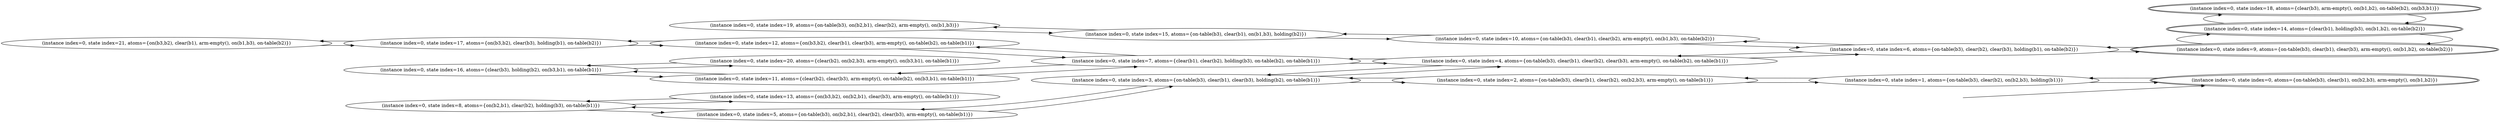 digraph {
rankdir="LR"
s21[label="(instance index=0, state index=21, atoms={on(b3,b2), clear(b1), arm-empty(), on(b1,b3), on-table(b2)})"]
s20[label="(instance index=0, state index=20, atoms={clear(b2), on(b2,b3), arm-empty(), on(b3,b1), on-table(b1)})"]
s13[label="(instance index=0, state index=13, atoms={on(b3,b2), on(b2,b1), clear(b3), arm-empty(), on-table(b1)})"]
s17[label="(instance index=0, state index=17, atoms={on(b3,b2), clear(b3), holding(b1), on-table(b2)})"]
s16[label="(instance index=0, state index=16, atoms={clear(b3), holding(b2), on(b3,b1), on-table(b1)})"]
s8[label="(instance index=0, state index=8, atoms={on(b2,b1), clear(b2), holding(b3), on-table(b1)})"]
s19[label="(instance index=0, state index=19, atoms={on-table(b3), on(b2,b1), clear(b2), arm-empty(), on(b1,b3)})"]
s12[label="(instance index=0, state index=12, atoms={on(b3,b2), clear(b1), clear(b3), arm-empty(), on-table(b2), on-table(b1)})"]
s11[label="(instance index=0, state index=11, atoms={clear(b2), clear(b3), arm-empty(), on-table(b2), on(b3,b1), on-table(b1)})"]
s5[label="(instance index=0, state index=5, atoms={on-table(b3), on(b2,b1), clear(b2), clear(b3), arm-empty(), on-table(b1)})"]
s15[label="(instance index=0, state index=15, atoms={on-table(b3), clear(b1), on(b1,b3), holding(b2)})"]
s3[label="(instance index=0, state index=3, atoms={on-table(b3), clear(b1), clear(b3), holding(b2), on-table(b1)})"]
s7[label="(instance index=0, state index=7, atoms={clear(b1), clear(b2), holding(b3), on-table(b2), on-table(b1)})"]
s4[label="(instance index=0, state index=4, atoms={on-table(b3), clear(b1), clear(b2), clear(b3), arm-empty(), on-table(b2), on-table(b1)})"]
s10[label="(instance index=0, state index=10, atoms={on-table(b3), clear(b1), clear(b2), arm-empty(), on(b1,b3), on-table(b2)})"]
s2[label="(instance index=0, state index=2, atoms={on-table(b3), clear(b1), clear(b2), on(b2,b3), arm-empty(), on-table(b1)})"]
s1[label="(instance index=0, state index=1, atoms={on-table(b3), clear(b2), on(b2,b3), holding(b1)})"]
s6[label="(instance index=0, state index=6, atoms={on-table(b3), clear(b2), clear(b3), holding(b1), on-table(b2)})"]
s18[peripheries=2,label="(instance index=0, state index=18, atoms={clear(b3), arm-empty(), on(b1,b2), on-table(b2), on(b3,b1)})"]
s14[peripheries=2,label="(instance index=0, state index=14, atoms={clear(b1), holding(b3), on(b1,b2), on-table(b2)})"]
s9[peripheries=2,label="(instance index=0, state index=9, atoms={on-table(b3), clear(b1), clear(b3), arm-empty(), on(b1,b2), on-table(b2)})"]
s0[peripheries=2,label="(instance index=0, state index=0, atoms={on-table(b3), clear(b1), on(b2,b3), arm-empty(), on(b1,b2)})"]
Dangling [ label = "", style = invis ]
{ rank = same; Dangling }
Dangling -> s0
{ rank = same; s0}
{ rank = same; s17,s16,s8}
{ rank = same; s19,s12,s11,s5}
{ rank = same; s15,s3,s7}
{ rank = same; s4,s10,s2}
{ rank = same; s1,s6}
{ rank = same; s18,s14,s9,s0}
{
s21->s17
s20->s16
s13->s8
}
{
s17->s21
s17->s12
s16->s20
s16->s11
s8->s13
s8->s5
}
{
s19->s15
s12->s7
s12->s17
s11->s7
s11->s16
s5->s3
s5->s8
}
{
s15->s19
s15->s10
s3->s4
s3->s5
s3->s2
s7->s12
s7->s4
s7->s11
}
{
s4->s7
s4->s6
s4->s3
s10->s15
s10->s6
s2->s3
s2->s1
}
{
s1->s2
s1->s0
s6->s4
s6->s10
s6->s9
}
{
s18->s14
s14->s18
s14->s9
s9->s6
s9->s14
s0->s1
}
}
